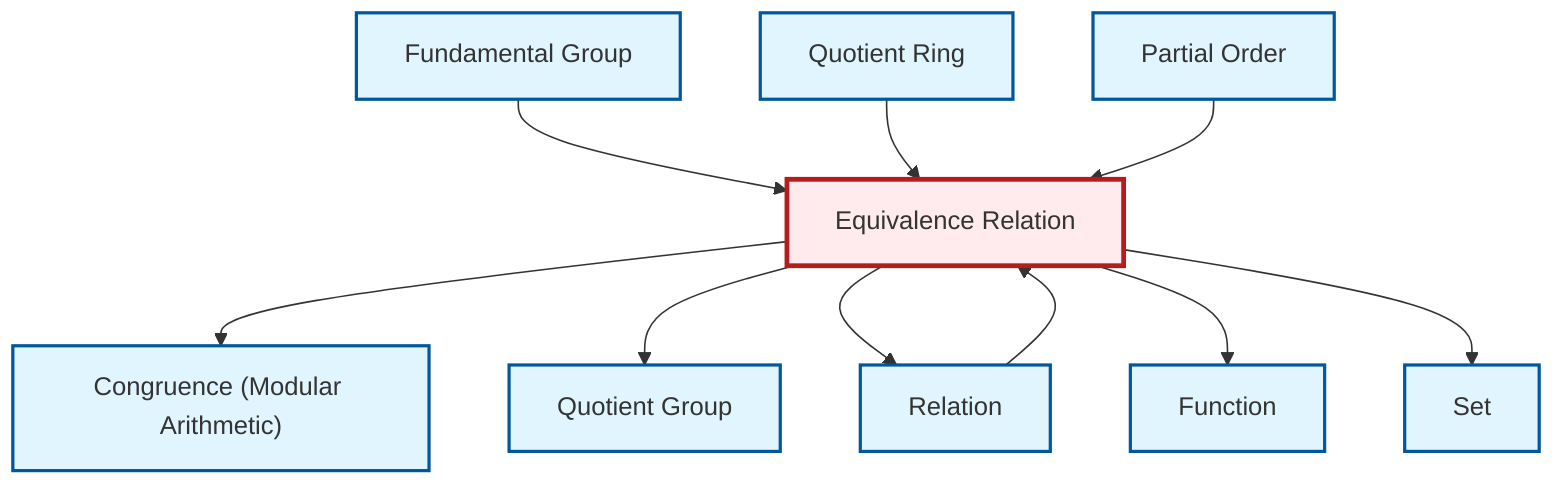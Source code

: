 graph TD
    classDef definition fill:#e1f5fe,stroke:#01579b,stroke-width:2px
    classDef theorem fill:#f3e5f5,stroke:#4a148c,stroke-width:2px
    classDef axiom fill:#fff3e0,stroke:#e65100,stroke-width:2px
    classDef example fill:#e8f5e9,stroke:#1b5e20,stroke-width:2px
    classDef current fill:#ffebee,stroke:#b71c1c,stroke-width:3px
    def-partial-order["Partial Order"]:::definition
    def-relation["Relation"]:::definition
    def-congruence["Congruence (Modular Arithmetic)"]:::definition
    def-set["Set"]:::definition
    def-function["Function"]:::definition
    def-fundamental-group["Fundamental Group"]:::definition
    def-quotient-ring["Quotient Ring"]:::definition
    def-equivalence-relation["Equivalence Relation"]:::definition
    def-quotient-group["Quotient Group"]:::definition
    def-equivalence-relation --> def-congruence
    def-equivalence-relation --> def-quotient-group
    def-fundamental-group --> def-equivalence-relation
    def-relation --> def-equivalence-relation
    def-quotient-ring --> def-equivalence-relation
    def-equivalence-relation --> def-relation
    def-equivalence-relation --> def-function
    def-equivalence-relation --> def-set
    def-partial-order --> def-equivalence-relation
    class def-equivalence-relation current